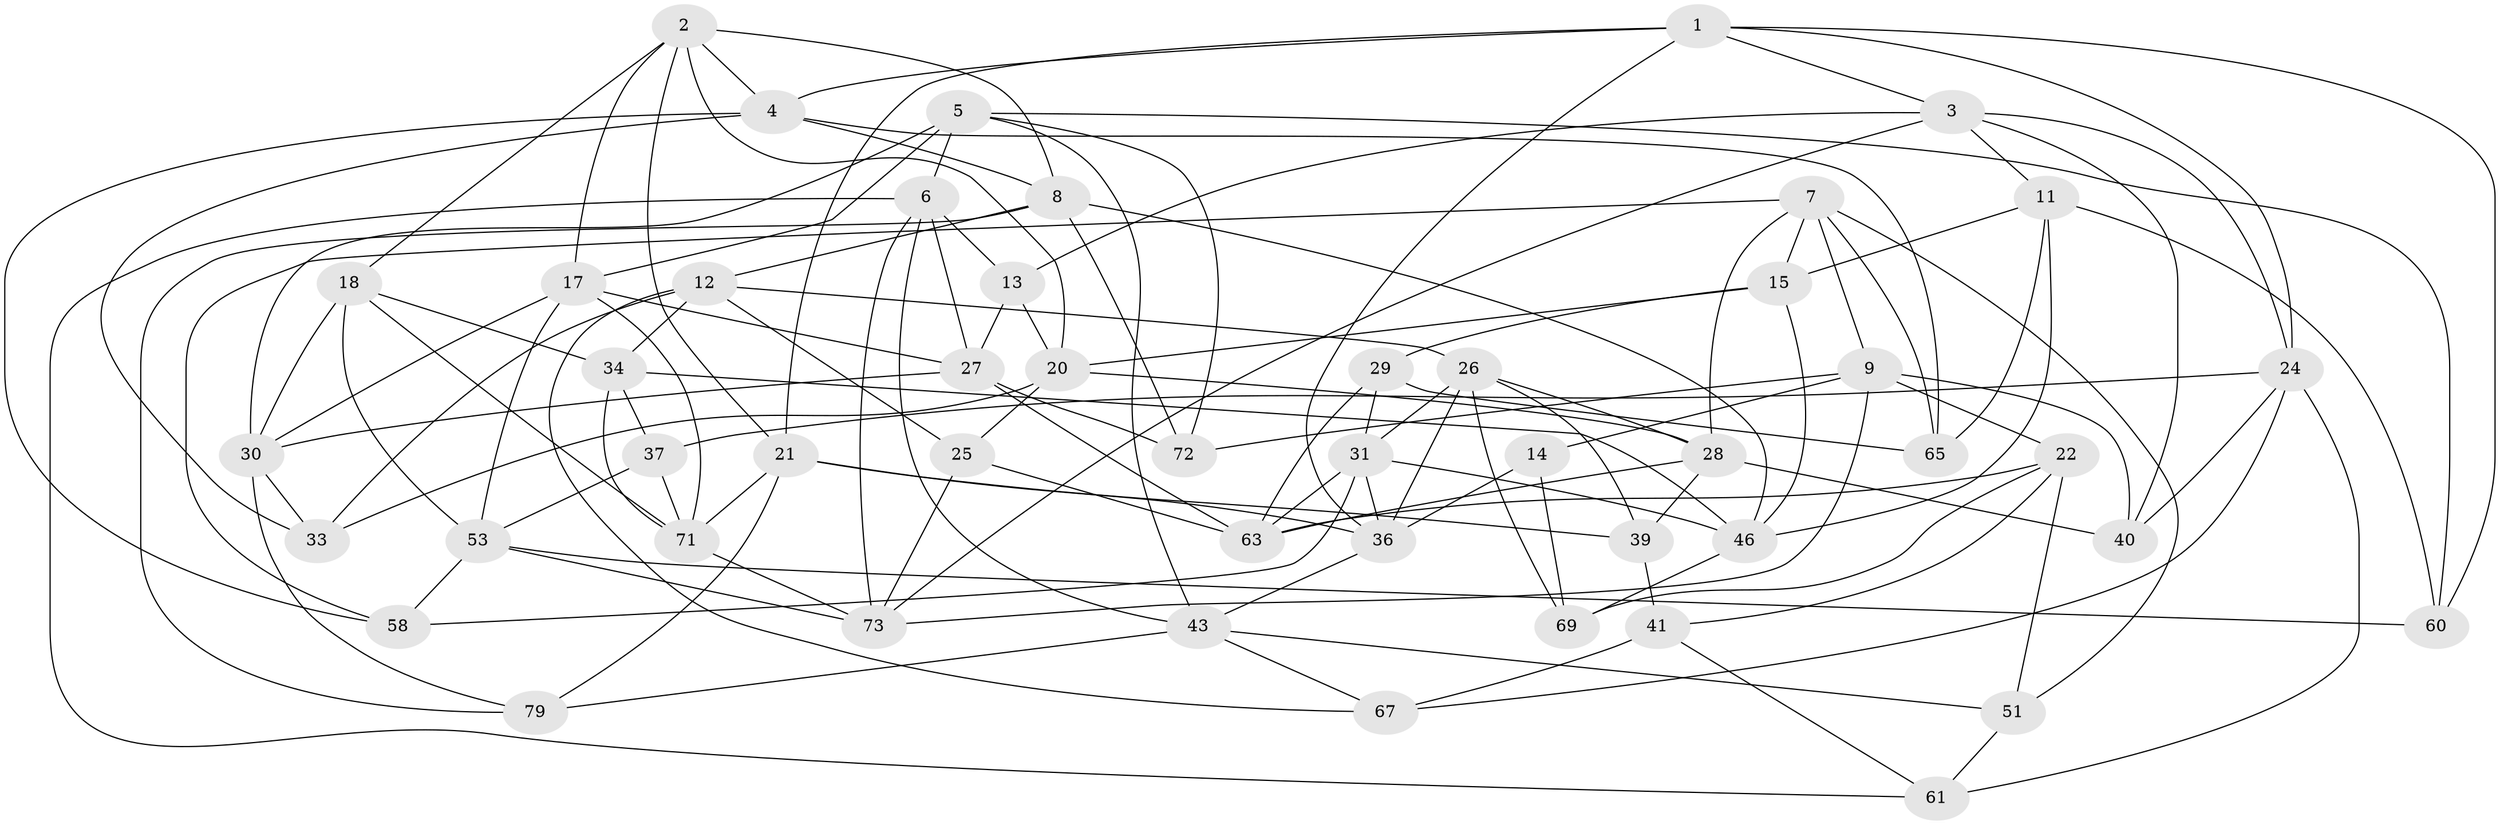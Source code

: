 // Generated by graph-tools (version 1.1) at 2025/24/03/03/25 07:24:29]
// undirected, 49 vertices, 126 edges
graph export_dot {
graph [start="1"]
  node [color=gray90,style=filled];
  1 [super="+62"];
  2 [super="+50"];
  3 [super="+52"];
  4 [super="+10"];
  5 [super="+45"];
  6 [super="+55"];
  7 [super="+76"];
  8 [super="+32"];
  9 [super="+19"];
  11 [super="+64"];
  12 [super="+66"];
  13;
  14;
  15 [super="+16"];
  17 [super="+23"];
  18 [super="+35"];
  20 [super="+57"];
  21 [super="+49"];
  22 [super="+44"];
  24 [super="+77"];
  25;
  26 [super="+47"];
  27 [super="+54"];
  28 [super="+56"];
  29;
  30 [super="+81"];
  31 [super="+48"];
  33;
  34 [super="+38"];
  36 [super="+42"];
  37;
  39;
  40;
  41;
  43 [super="+68"];
  46 [super="+74"];
  51;
  53 [super="+59"];
  58;
  60;
  61;
  63 [super="+80"];
  65;
  67;
  69 [super="+70"];
  71 [super="+75"];
  72;
  73 [super="+78"];
  79;
  1 -- 24;
  1 -- 60;
  1 -- 3;
  1 -- 4;
  1 -- 36;
  1 -- 21;
  2 -- 21;
  2 -- 4;
  2 -- 8;
  2 -- 17;
  2 -- 18;
  2 -- 20;
  3 -- 40;
  3 -- 13;
  3 -- 24;
  3 -- 73;
  3 -- 11;
  4 -- 8;
  4 -- 65;
  4 -- 33;
  4 -- 58;
  5 -- 17;
  5 -- 60;
  5 -- 72;
  5 -- 43;
  5 -- 30;
  5 -- 6;
  6 -- 13;
  6 -- 27;
  6 -- 43;
  6 -- 61;
  6 -- 73;
  7 -- 51;
  7 -- 58;
  7 -- 28;
  7 -- 65;
  7 -- 9;
  7 -- 15;
  8 -- 46;
  8 -- 72;
  8 -- 12;
  8 -- 79;
  9 -- 72;
  9 -- 40;
  9 -- 73;
  9 -- 14;
  9 -- 22;
  11 -- 46;
  11 -- 65;
  11 -- 60;
  11 -- 15 [weight=2];
  12 -- 34;
  12 -- 33;
  12 -- 26;
  12 -- 25;
  12 -- 67;
  13 -- 27;
  13 -- 20;
  14 -- 69 [weight=2];
  14 -- 36;
  15 -- 20;
  15 -- 29;
  15 -- 46;
  17 -- 27;
  17 -- 53;
  17 -- 71;
  17 -- 30;
  18 -- 53;
  18 -- 71;
  18 -- 34 [weight=2];
  18 -- 30;
  20 -- 33;
  20 -- 25;
  20 -- 28;
  21 -- 71;
  21 -- 36;
  21 -- 79;
  21 -- 39;
  22 -- 41;
  22 -- 63;
  22 -- 69 [weight=2];
  22 -- 51;
  24 -- 40;
  24 -- 67;
  24 -- 37;
  24 -- 61;
  25 -- 63;
  25 -- 73;
  26 -- 36;
  26 -- 69;
  26 -- 39;
  26 -- 31;
  26 -- 28;
  27 -- 30;
  27 -- 72;
  27 -- 63;
  28 -- 39;
  28 -- 63;
  28 -- 40;
  29 -- 65;
  29 -- 63;
  29 -- 31;
  30 -- 33;
  30 -- 79;
  31 -- 36;
  31 -- 63;
  31 -- 58;
  31 -- 46;
  34 -- 71;
  34 -- 37;
  34 -- 46;
  36 -- 43;
  37 -- 53;
  37 -- 71;
  39 -- 41;
  41 -- 67;
  41 -- 61;
  43 -- 79;
  43 -- 67;
  43 -- 51;
  46 -- 69;
  51 -- 61;
  53 -- 60;
  53 -- 58;
  53 -- 73;
  71 -- 73;
}
